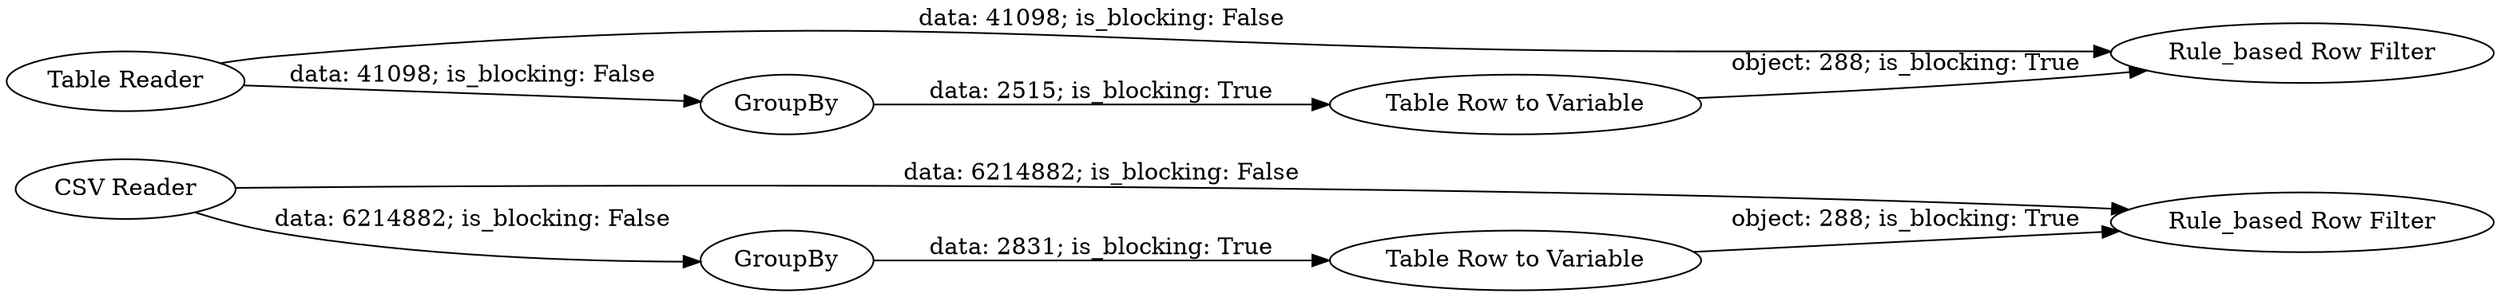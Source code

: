 digraph {
	"6838296852143616809_31" [label="Rule_based Row Filter"]
	"6838296852143616809_30" [label="Table Row to Variable"]
	"6838296852143616809_32" [label="CSV Reader"]
	"6838296852143616809_26" [label="Rule_based Row Filter"]
	"6838296852143616809_29" [label=GroupBy]
	"6838296852143616809_1" [label="Table Reader"]
	"6838296852143616809_25" [label=GroupBy]
	"6838296852143616809_27" [label="Table Row to Variable"]
	"6838296852143616809_32" -> "6838296852143616809_31" [label="data: 6214882; is_blocking: False"]
	"6838296852143616809_1" -> "6838296852143616809_26" [label="data: 41098; is_blocking: False"]
	"6838296852143616809_32" -> "6838296852143616809_29" [label="data: 6214882; is_blocking: False"]
	"6838296852143616809_30" -> "6838296852143616809_31" [label="object: 288; is_blocking: True"]
	"6838296852143616809_27" -> "6838296852143616809_26" [label="object: 288; is_blocking: True"]
	"6838296852143616809_29" -> "6838296852143616809_30" [label="data: 2831; is_blocking: True"]
	"6838296852143616809_1" -> "6838296852143616809_25" [label="data: 41098; is_blocking: False"]
	"6838296852143616809_25" -> "6838296852143616809_27" [label="data: 2515; is_blocking: True"]
	rankdir=LR
}
